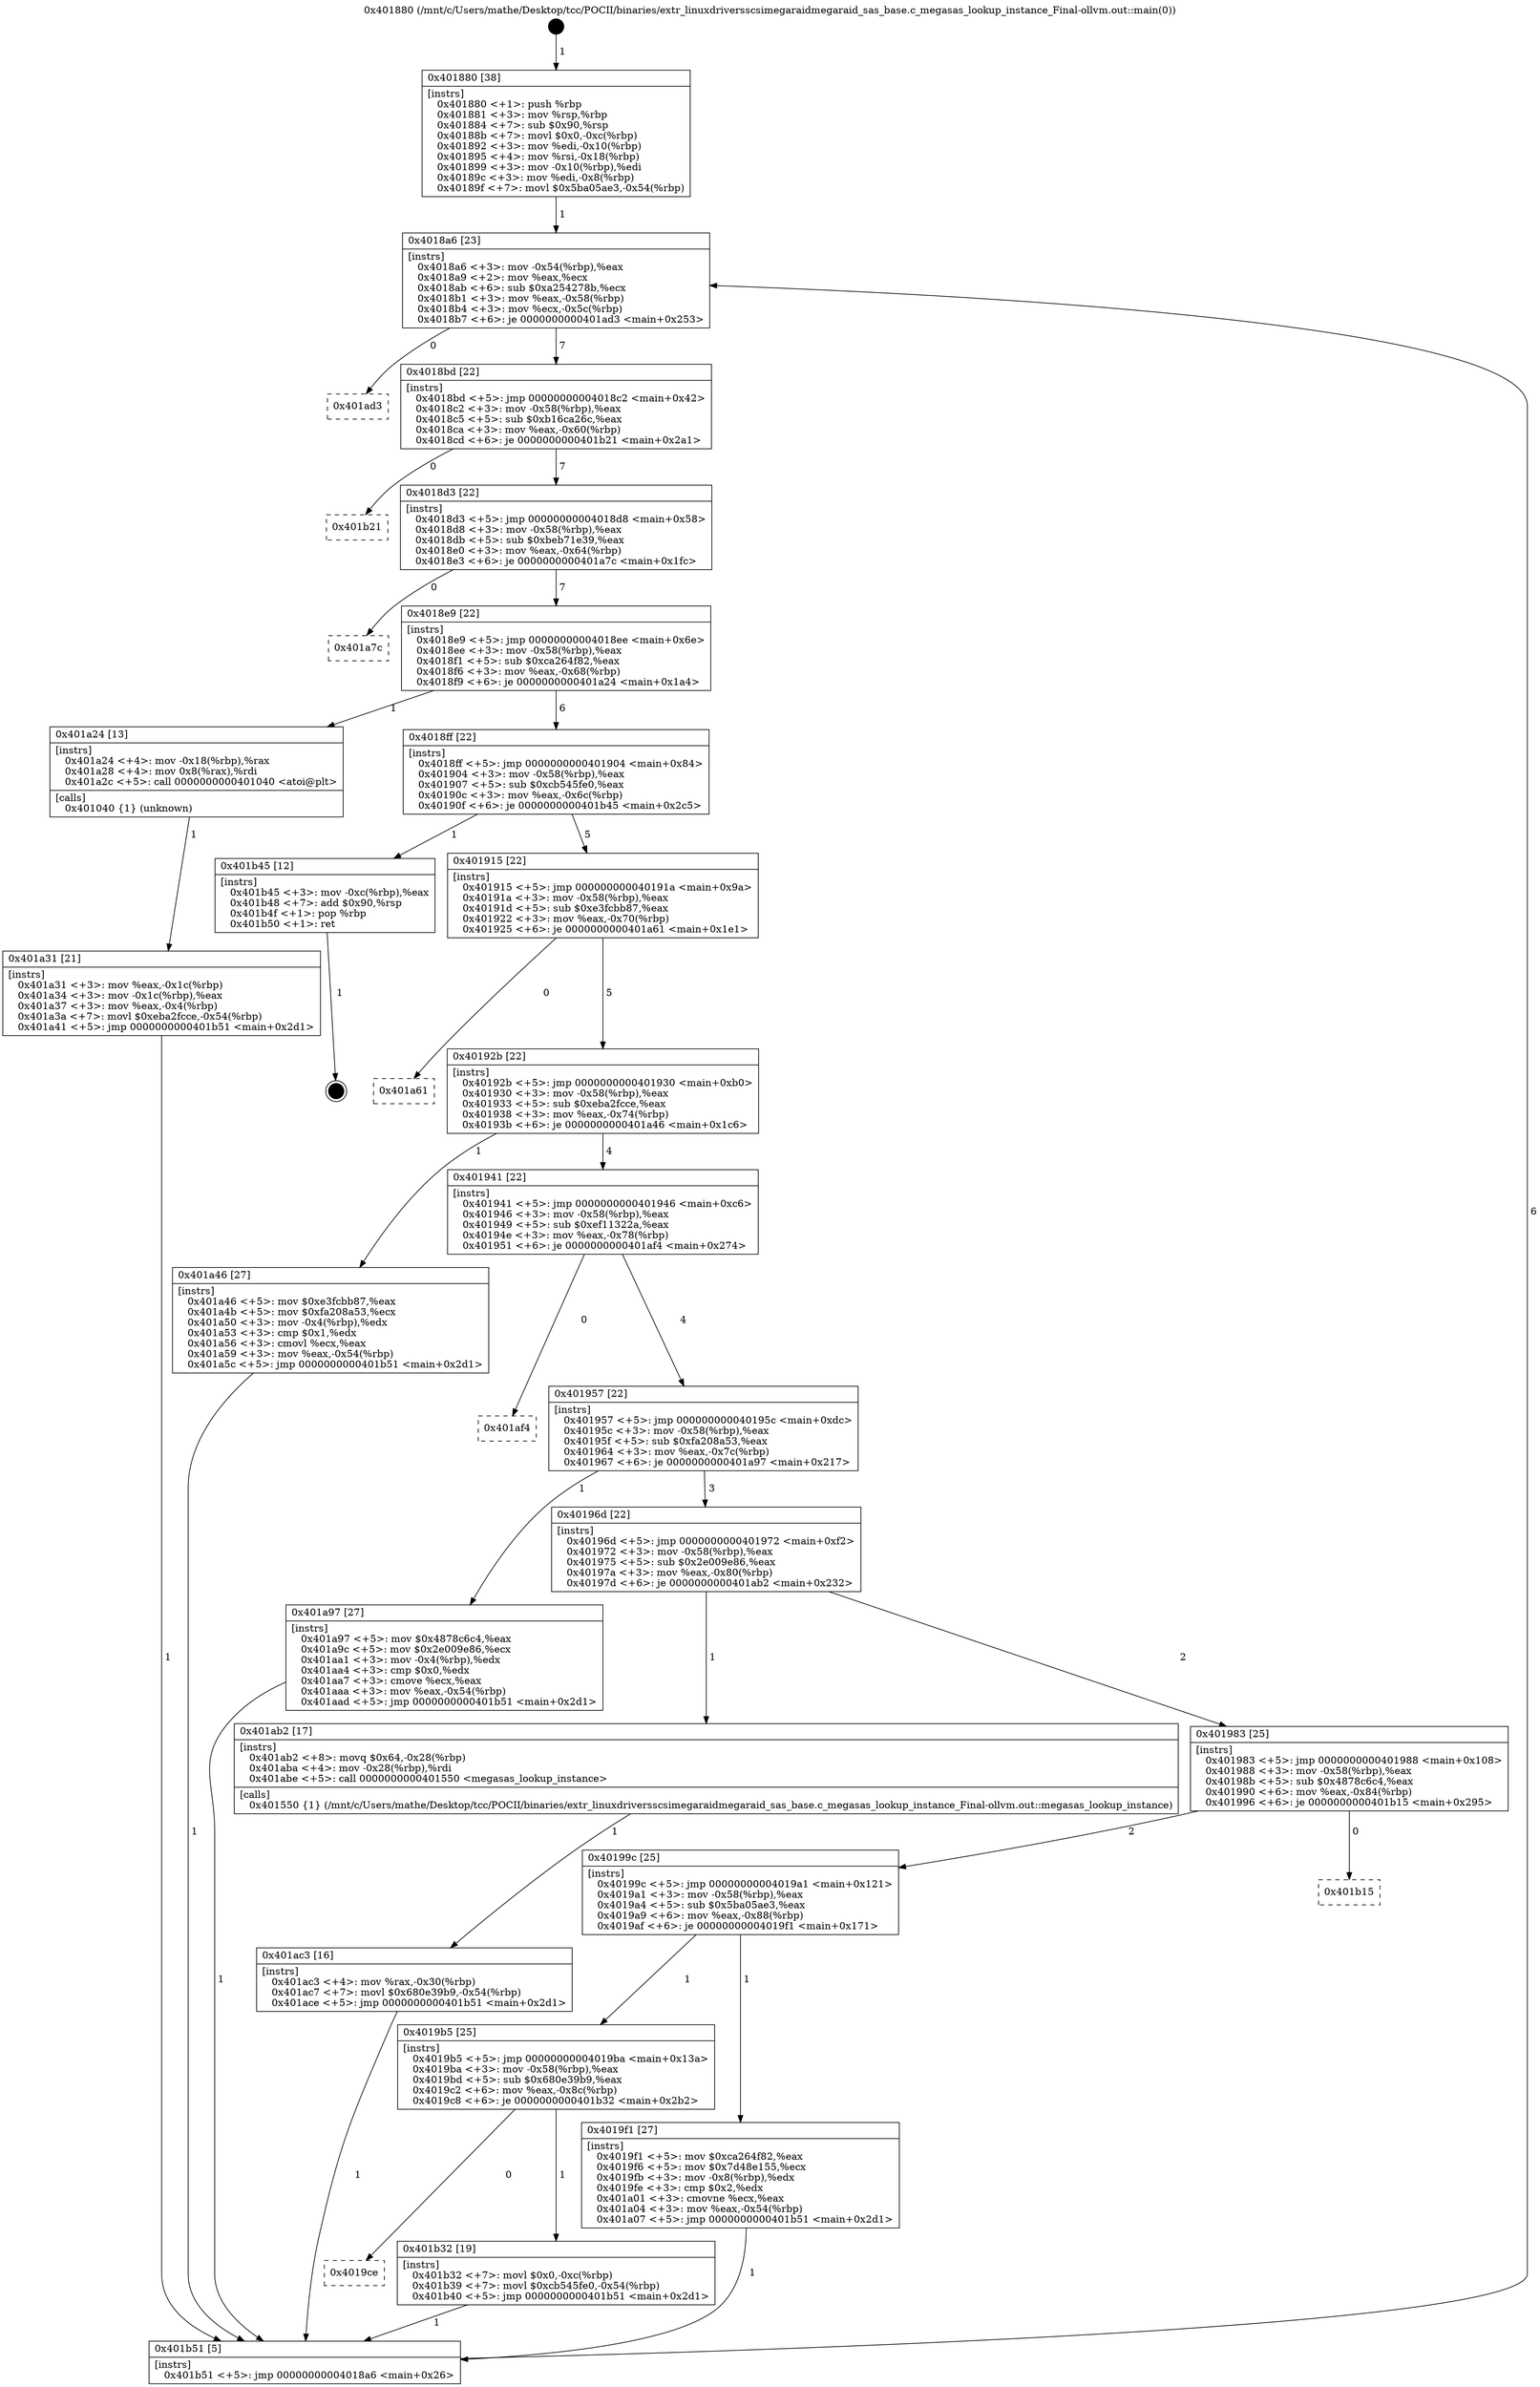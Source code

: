 digraph "0x401880" {
  label = "0x401880 (/mnt/c/Users/mathe/Desktop/tcc/POCII/binaries/extr_linuxdriversscsimegaraidmegaraid_sas_base.c_megasas_lookup_instance_Final-ollvm.out::main(0))"
  labelloc = "t"
  node[shape=record]

  Entry [label="",width=0.3,height=0.3,shape=circle,fillcolor=black,style=filled]
  "0x4018a6" [label="{
     0x4018a6 [23]\l
     | [instrs]\l
     &nbsp;&nbsp;0x4018a6 \<+3\>: mov -0x54(%rbp),%eax\l
     &nbsp;&nbsp;0x4018a9 \<+2\>: mov %eax,%ecx\l
     &nbsp;&nbsp;0x4018ab \<+6\>: sub $0xa254278b,%ecx\l
     &nbsp;&nbsp;0x4018b1 \<+3\>: mov %eax,-0x58(%rbp)\l
     &nbsp;&nbsp;0x4018b4 \<+3\>: mov %ecx,-0x5c(%rbp)\l
     &nbsp;&nbsp;0x4018b7 \<+6\>: je 0000000000401ad3 \<main+0x253\>\l
  }"]
  "0x401ad3" [label="{
     0x401ad3\l
  }", style=dashed]
  "0x4018bd" [label="{
     0x4018bd [22]\l
     | [instrs]\l
     &nbsp;&nbsp;0x4018bd \<+5\>: jmp 00000000004018c2 \<main+0x42\>\l
     &nbsp;&nbsp;0x4018c2 \<+3\>: mov -0x58(%rbp),%eax\l
     &nbsp;&nbsp;0x4018c5 \<+5\>: sub $0xb16ca26c,%eax\l
     &nbsp;&nbsp;0x4018ca \<+3\>: mov %eax,-0x60(%rbp)\l
     &nbsp;&nbsp;0x4018cd \<+6\>: je 0000000000401b21 \<main+0x2a1\>\l
  }"]
  Exit [label="",width=0.3,height=0.3,shape=circle,fillcolor=black,style=filled,peripheries=2]
  "0x401b21" [label="{
     0x401b21\l
  }", style=dashed]
  "0x4018d3" [label="{
     0x4018d3 [22]\l
     | [instrs]\l
     &nbsp;&nbsp;0x4018d3 \<+5\>: jmp 00000000004018d8 \<main+0x58\>\l
     &nbsp;&nbsp;0x4018d8 \<+3\>: mov -0x58(%rbp),%eax\l
     &nbsp;&nbsp;0x4018db \<+5\>: sub $0xbeb71e39,%eax\l
     &nbsp;&nbsp;0x4018e0 \<+3\>: mov %eax,-0x64(%rbp)\l
     &nbsp;&nbsp;0x4018e3 \<+6\>: je 0000000000401a7c \<main+0x1fc\>\l
  }"]
  "0x4019ce" [label="{
     0x4019ce\l
  }", style=dashed]
  "0x401a7c" [label="{
     0x401a7c\l
  }", style=dashed]
  "0x4018e9" [label="{
     0x4018e9 [22]\l
     | [instrs]\l
     &nbsp;&nbsp;0x4018e9 \<+5\>: jmp 00000000004018ee \<main+0x6e\>\l
     &nbsp;&nbsp;0x4018ee \<+3\>: mov -0x58(%rbp),%eax\l
     &nbsp;&nbsp;0x4018f1 \<+5\>: sub $0xca264f82,%eax\l
     &nbsp;&nbsp;0x4018f6 \<+3\>: mov %eax,-0x68(%rbp)\l
     &nbsp;&nbsp;0x4018f9 \<+6\>: je 0000000000401a24 \<main+0x1a4\>\l
  }"]
  "0x401b32" [label="{
     0x401b32 [19]\l
     | [instrs]\l
     &nbsp;&nbsp;0x401b32 \<+7\>: movl $0x0,-0xc(%rbp)\l
     &nbsp;&nbsp;0x401b39 \<+7\>: movl $0xcb545fe0,-0x54(%rbp)\l
     &nbsp;&nbsp;0x401b40 \<+5\>: jmp 0000000000401b51 \<main+0x2d1\>\l
  }"]
  "0x401a24" [label="{
     0x401a24 [13]\l
     | [instrs]\l
     &nbsp;&nbsp;0x401a24 \<+4\>: mov -0x18(%rbp),%rax\l
     &nbsp;&nbsp;0x401a28 \<+4\>: mov 0x8(%rax),%rdi\l
     &nbsp;&nbsp;0x401a2c \<+5\>: call 0000000000401040 \<atoi@plt\>\l
     | [calls]\l
     &nbsp;&nbsp;0x401040 \{1\} (unknown)\l
  }"]
  "0x4018ff" [label="{
     0x4018ff [22]\l
     | [instrs]\l
     &nbsp;&nbsp;0x4018ff \<+5\>: jmp 0000000000401904 \<main+0x84\>\l
     &nbsp;&nbsp;0x401904 \<+3\>: mov -0x58(%rbp),%eax\l
     &nbsp;&nbsp;0x401907 \<+5\>: sub $0xcb545fe0,%eax\l
     &nbsp;&nbsp;0x40190c \<+3\>: mov %eax,-0x6c(%rbp)\l
     &nbsp;&nbsp;0x40190f \<+6\>: je 0000000000401b45 \<main+0x2c5\>\l
  }"]
  "0x401ac3" [label="{
     0x401ac3 [16]\l
     | [instrs]\l
     &nbsp;&nbsp;0x401ac3 \<+4\>: mov %rax,-0x30(%rbp)\l
     &nbsp;&nbsp;0x401ac7 \<+7\>: movl $0x680e39b9,-0x54(%rbp)\l
     &nbsp;&nbsp;0x401ace \<+5\>: jmp 0000000000401b51 \<main+0x2d1\>\l
  }"]
  "0x401b45" [label="{
     0x401b45 [12]\l
     | [instrs]\l
     &nbsp;&nbsp;0x401b45 \<+3\>: mov -0xc(%rbp),%eax\l
     &nbsp;&nbsp;0x401b48 \<+7\>: add $0x90,%rsp\l
     &nbsp;&nbsp;0x401b4f \<+1\>: pop %rbp\l
     &nbsp;&nbsp;0x401b50 \<+1\>: ret\l
  }"]
  "0x401915" [label="{
     0x401915 [22]\l
     | [instrs]\l
     &nbsp;&nbsp;0x401915 \<+5\>: jmp 000000000040191a \<main+0x9a\>\l
     &nbsp;&nbsp;0x40191a \<+3\>: mov -0x58(%rbp),%eax\l
     &nbsp;&nbsp;0x40191d \<+5\>: sub $0xe3fcbb87,%eax\l
     &nbsp;&nbsp;0x401922 \<+3\>: mov %eax,-0x70(%rbp)\l
     &nbsp;&nbsp;0x401925 \<+6\>: je 0000000000401a61 \<main+0x1e1\>\l
  }"]
  "0x401a31" [label="{
     0x401a31 [21]\l
     | [instrs]\l
     &nbsp;&nbsp;0x401a31 \<+3\>: mov %eax,-0x1c(%rbp)\l
     &nbsp;&nbsp;0x401a34 \<+3\>: mov -0x1c(%rbp),%eax\l
     &nbsp;&nbsp;0x401a37 \<+3\>: mov %eax,-0x4(%rbp)\l
     &nbsp;&nbsp;0x401a3a \<+7\>: movl $0xeba2fcce,-0x54(%rbp)\l
     &nbsp;&nbsp;0x401a41 \<+5\>: jmp 0000000000401b51 \<main+0x2d1\>\l
  }"]
  "0x401a61" [label="{
     0x401a61\l
  }", style=dashed]
  "0x40192b" [label="{
     0x40192b [22]\l
     | [instrs]\l
     &nbsp;&nbsp;0x40192b \<+5\>: jmp 0000000000401930 \<main+0xb0\>\l
     &nbsp;&nbsp;0x401930 \<+3\>: mov -0x58(%rbp),%eax\l
     &nbsp;&nbsp;0x401933 \<+5\>: sub $0xeba2fcce,%eax\l
     &nbsp;&nbsp;0x401938 \<+3\>: mov %eax,-0x74(%rbp)\l
     &nbsp;&nbsp;0x40193b \<+6\>: je 0000000000401a46 \<main+0x1c6\>\l
  }"]
  "0x401880" [label="{
     0x401880 [38]\l
     | [instrs]\l
     &nbsp;&nbsp;0x401880 \<+1\>: push %rbp\l
     &nbsp;&nbsp;0x401881 \<+3\>: mov %rsp,%rbp\l
     &nbsp;&nbsp;0x401884 \<+7\>: sub $0x90,%rsp\l
     &nbsp;&nbsp;0x40188b \<+7\>: movl $0x0,-0xc(%rbp)\l
     &nbsp;&nbsp;0x401892 \<+3\>: mov %edi,-0x10(%rbp)\l
     &nbsp;&nbsp;0x401895 \<+4\>: mov %rsi,-0x18(%rbp)\l
     &nbsp;&nbsp;0x401899 \<+3\>: mov -0x10(%rbp),%edi\l
     &nbsp;&nbsp;0x40189c \<+3\>: mov %edi,-0x8(%rbp)\l
     &nbsp;&nbsp;0x40189f \<+7\>: movl $0x5ba05ae3,-0x54(%rbp)\l
  }"]
  "0x401a46" [label="{
     0x401a46 [27]\l
     | [instrs]\l
     &nbsp;&nbsp;0x401a46 \<+5\>: mov $0xe3fcbb87,%eax\l
     &nbsp;&nbsp;0x401a4b \<+5\>: mov $0xfa208a53,%ecx\l
     &nbsp;&nbsp;0x401a50 \<+3\>: mov -0x4(%rbp),%edx\l
     &nbsp;&nbsp;0x401a53 \<+3\>: cmp $0x1,%edx\l
     &nbsp;&nbsp;0x401a56 \<+3\>: cmovl %ecx,%eax\l
     &nbsp;&nbsp;0x401a59 \<+3\>: mov %eax,-0x54(%rbp)\l
     &nbsp;&nbsp;0x401a5c \<+5\>: jmp 0000000000401b51 \<main+0x2d1\>\l
  }"]
  "0x401941" [label="{
     0x401941 [22]\l
     | [instrs]\l
     &nbsp;&nbsp;0x401941 \<+5\>: jmp 0000000000401946 \<main+0xc6\>\l
     &nbsp;&nbsp;0x401946 \<+3\>: mov -0x58(%rbp),%eax\l
     &nbsp;&nbsp;0x401949 \<+5\>: sub $0xef11322a,%eax\l
     &nbsp;&nbsp;0x40194e \<+3\>: mov %eax,-0x78(%rbp)\l
     &nbsp;&nbsp;0x401951 \<+6\>: je 0000000000401af4 \<main+0x274\>\l
  }"]
  "0x401b51" [label="{
     0x401b51 [5]\l
     | [instrs]\l
     &nbsp;&nbsp;0x401b51 \<+5\>: jmp 00000000004018a6 \<main+0x26\>\l
  }"]
  "0x401af4" [label="{
     0x401af4\l
  }", style=dashed]
  "0x401957" [label="{
     0x401957 [22]\l
     | [instrs]\l
     &nbsp;&nbsp;0x401957 \<+5\>: jmp 000000000040195c \<main+0xdc\>\l
     &nbsp;&nbsp;0x40195c \<+3\>: mov -0x58(%rbp),%eax\l
     &nbsp;&nbsp;0x40195f \<+5\>: sub $0xfa208a53,%eax\l
     &nbsp;&nbsp;0x401964 \<+3\>: mov %eax,-0x7c(%rbp)\l
     &nbsp;&nbsp;0x401967 \<+6\>: je 0000000000401a97 \<main+0x217\>\l
  }"]
  "0x4019b5" [label="{
     0x4019b5 [25]\l
     | [instrs]\l
     &nbsp;&nbsp;0x4019b5 \<+5\>: jmp 00000000004019ba \<main+0x13a\>\l
     &nbsp;&nbsp;0x4019ba \<+3\>: mov -0x58(%rbp),%eax\l
     &nbsp;&nbsp;0x4019bd \<+5\>: sub $0x680e39b9,%eax\l
     &nbsp;&nbsp;0x4019c2 \<+6\>: mov %eax,-0x8c(%rbp)\l
     &nbsp;&nbsp;0x4019c8 \<+6\>: je 0000000000401b32 \<main+0x2b2\>\l
  }"]
  "0x401a97" [label="{
     0x401a97 [27]\l
     | [instrs]\l
     &nbsp;&nbsp;0x401a97 \<+5\>: mov $0x4878c6c4,%eax\l
     &nbsp;&nbsp;0x401a9c \<+5\>: mov $0x2e009e86,%ecx\l
     &nbsp;&nbsp;0x401aa1 \<+3\>: mov -0x4(%rbp),%edx\l
     &nbsp;&nbsp;0x401aa4 \<+3\>: cmp $0x0,%edx\l
     &nbsp;&nbsp;0x401aa7 \<+3\>: cmove %ecx,%eax\l
     &nbsp;&nbsp;0x401aaa \<+3\>: mov %eax,-0x54(%rbp)\l
     &nbsp;&nbsp;0x401aad \<+5\>: jmp 0000000000401b51 \<main+0x2d1\>\l
  }"]
  "0x40196d" [label="{
     0x40196d [22]\l
     | [instrs]\l
     &nbsp;&nbsp;0x40196d \<+5\>: jmp 0000000000401972 \<main+0xf2\>\l
     &nbsp;&nbsp;0x401972 \<+3\>: mov -0x58(%rbp),%eax\l
     &nbsp;&nbsp;0x401975 \<+5\>: sub $0x2e009e86,%eax\l
     &nbsp;&nbsp;0x40197a \<+3\>: mov %eax,-0x80(%rbp)\l
     &nbsp;&nbsp;0x40197d \<+6\>: je 0000000000401ab2 \<main+0x232\>\l
  }"]
  "0x4019f1" [label="{
     0x4019f1 [27]\l
     | [instrs]\l
     &nbsp;&nbsp;0x4019f1 \<+5\>: mov $0xca264f82,%eax\l
     &nbsp;&nbsp;0x4019f6 \<+5\>: mov $0x7d48e155,%ecx\l
     &nbsp;&nbsp;0x4019fb \<+3\>: mov -0x8(%rbp),%edx\l
     &nbsp;&nbsp;0x4019fe \<+3\>: cmp $0x2,%edx\l
     &nbsp;&nbsp;0x401a01 \<+3\>: cmovne %ecx,%eax\l
     &nbsp;&nbsp;0x401a04 \<+3\>: mov %eax,-0x54(%rbp)\l
     &nbsp;&nbsp;0x401a07 \<+5\>: jmp 0000000000401b51 \<main+0x2d1\>\l
  }"]
  "0x401ab2" [label="{
     0x401ab2 [17]\l
     | [instrs]\l
     &nbsp;&nbsp;0x401ab2 \<+8\>: movq $0x64,-0x28(%rbp)\l
     &nbsp;&nbsp;0x401aba \<+4\>: mov -0x28(%rbp),%rdi\l
     &nbsp;&nbsp;0x401abe \<+5\>: call 0000000000401550 \<megasas_lookup_instance\>\l
     | [calls]\l
     &nbsp;&nbsp;0x401550 \{1\} (/mnt/c/Users/mathe/Desktop/tcc/POCII/binaries/extr_linuxdriversscsimegaraidmegaraid_sas_base.c_megasas_lookup_instance_Final-ollvm.out::megasas_lookup_instance)\l
  }"]
  "0x401983" [label="{
     0x401983 [25]\l
     | [instrs]\l
     &nbsp;&nbsp;0x401983 \<+5\>: jmp 0000000000401988 \<main+0x108\>\l
     &nbsp;&nbsp;0x401988 \<+3\>: mov -0x58(%rbp),%eax\l
     &nbsp;&nbsp;0x40198b \<+5\>: sub $0x4878c6c4,%eax\l
     &nbsp;&nbsp;0x401990 \<+6\>: mov %eax,-0x84(%rbp)\l
     &nbsp;&nbsp;0x401996 \<+6\>: je 0000000000401b15 \<main+0x295\>\l
  }"]
  "0x40199c" [label="{
     0x40199c [25]\l
     | [instrs]\l
     &nbsp;&nbsp;0x40199c \<+5\>: jmp 00000000004019a1 \<main+0x121\>\l
     &nbsp;&nbsp;0x4019a1 \<+3\>: mov -0x58(%rbp),%eax\l
     &nbsp;&nbsp;0x4019a4 \<+5\>: sub $0x5ba05ae3,%eax\l
     &nbsp;&nbsp;0x4019a9 \<+6\>: mov %eax,-0x88(%rbp)\l
     &nbsp;&nbsp;0x4019af \<+6\>: je 00000000004019f1 \<main+0x171\>\l
  }"]
  "0x401b15" [label="{
     0x401b15\l
  }", style=dashed]
  Entry -> "0x401880" [label=" 1"]
  "0x4018a6" -> "0x401ad3" [label=" 0"]
  "0x4018a6" -> "0x4018bd" [label=" 7"]
  "0x401b45" -> Exit [label=" 1"]
  "0x4018bd" -> "0x401b21" [label=" 0"]
  "0x4018bd" -> "0x4018d3" [label=" 7"]
  "0x401b32" -> "0x401b51" [label=" 1"]
  "0x4018d3" -> "0x401a7c" [label=" 0"]
  "0x4018d3" -> "0x4018e9" [label=" 7"]
  "0x4019b5" -> "0x4019ce" [label=" 0"]
  "0x4018e9" -> "0x401a24" [label=" 1"]
  "0x4018e9" -> "0x4018ff" [label=" 6"]
  "0x4019b5" -> "0x401b32" [label=" 1"]
  "0x4018ff" -> "0x401b45" [label=" 1"]
  "0x4018ff" -> "0x401915" [label=" 5"]
  "0x401ac3" -> "0x401b51" [label=" 1"]
  "0x401915" -> "0x401a61" [label=" 0"]
  "0x401915" -> "0x40192b" [label=" 5"]
  "0x401ab2" -> "0x401ac3" [label=" 1"]
  "0x40192b" -> "0x401a46" [label=" 1"]
  "0x40192b" -> "0x401941" [label=" 4"]
  "0x401a97" -> "0x401b51" [label=" 1"]
  "0x401941" -> "0x401af4" [label=" 0"]
  "0x401941" -> "0x401957" [label=" 4"]
  "0x401a46" -> "0x401b51" [label=" 1"]
  "0x401957" -> "0x401a97" [label=" 1"]
  "0x401957" -> "0x40196d" [label=" 3"]
  "0x401a31" -> "0x401b51" [label=" 1"]
  "0x40196d" -> "0x401ab2" [label=" 1"]
  "0x40196d" -> "0x401983" [label=" 2"]
  "0x401a24" -> "0x401a31" [label=" 1"]
  "0x401983" -> "0x401b15" [label=" 0"]
  "0x401983" -> "0x40199c" [label=" 2"]
  "0x401b51" -> "0x4018a6" [label=" 6"]
  "0x40199c" -> "0x4019f1" [label=" 1"]
  "0x40199c" -> "0x4019b5" [label=" 1"]
  "0x4019f1" -> "0x401b51" [label=" 1"]
  "0x401880" -> "0x4018a6" [label=" 1"]
}
